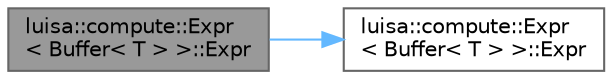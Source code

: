 digraph "luisa::compute::Expr&lt; Buffer&lt; T &gt; &gt;::Expr"
{
 // LATEX_PDF_SIZE
  bgcolor="transparent";
  edge [fontname=Helvetica,fontsize=10,labelfontname=Helvetica,labelfontsize=10];
  node [fontname=Helvetica,fontsize=10,shape=box,height=0.2,width=0.4];
  rankdir="LR";
  Node1 [id="Node000001",label="luisa::compute::Expr\l\< Buffer\< T \> \>::Expr",height=0.2,width=0.4,color="gray40", fillcolor="grey60", style="filled", fontcolor="black",tooltip="Construct from Var<Buffer<T>>."];
  Node1 -> Node2 [id="edge1_Node000001_Node000002",color="steelblue1",style="solid",tooltip=" "];
  Node2 [id="Node000002",label="luisa::compute::Expr\l\< Buffer\< T \> \>::Expr",height=0.2,width=0.4,color="grey40", fillcolor="white", style="filled",URL="$structluisa_1_1compute_1_1_expr_3_01_buffer_3_01_t_01_4_01_4.html#a9d41920766f93254c1edb0028824f9e0",tooltip="Construct from RefExpr"];
}
